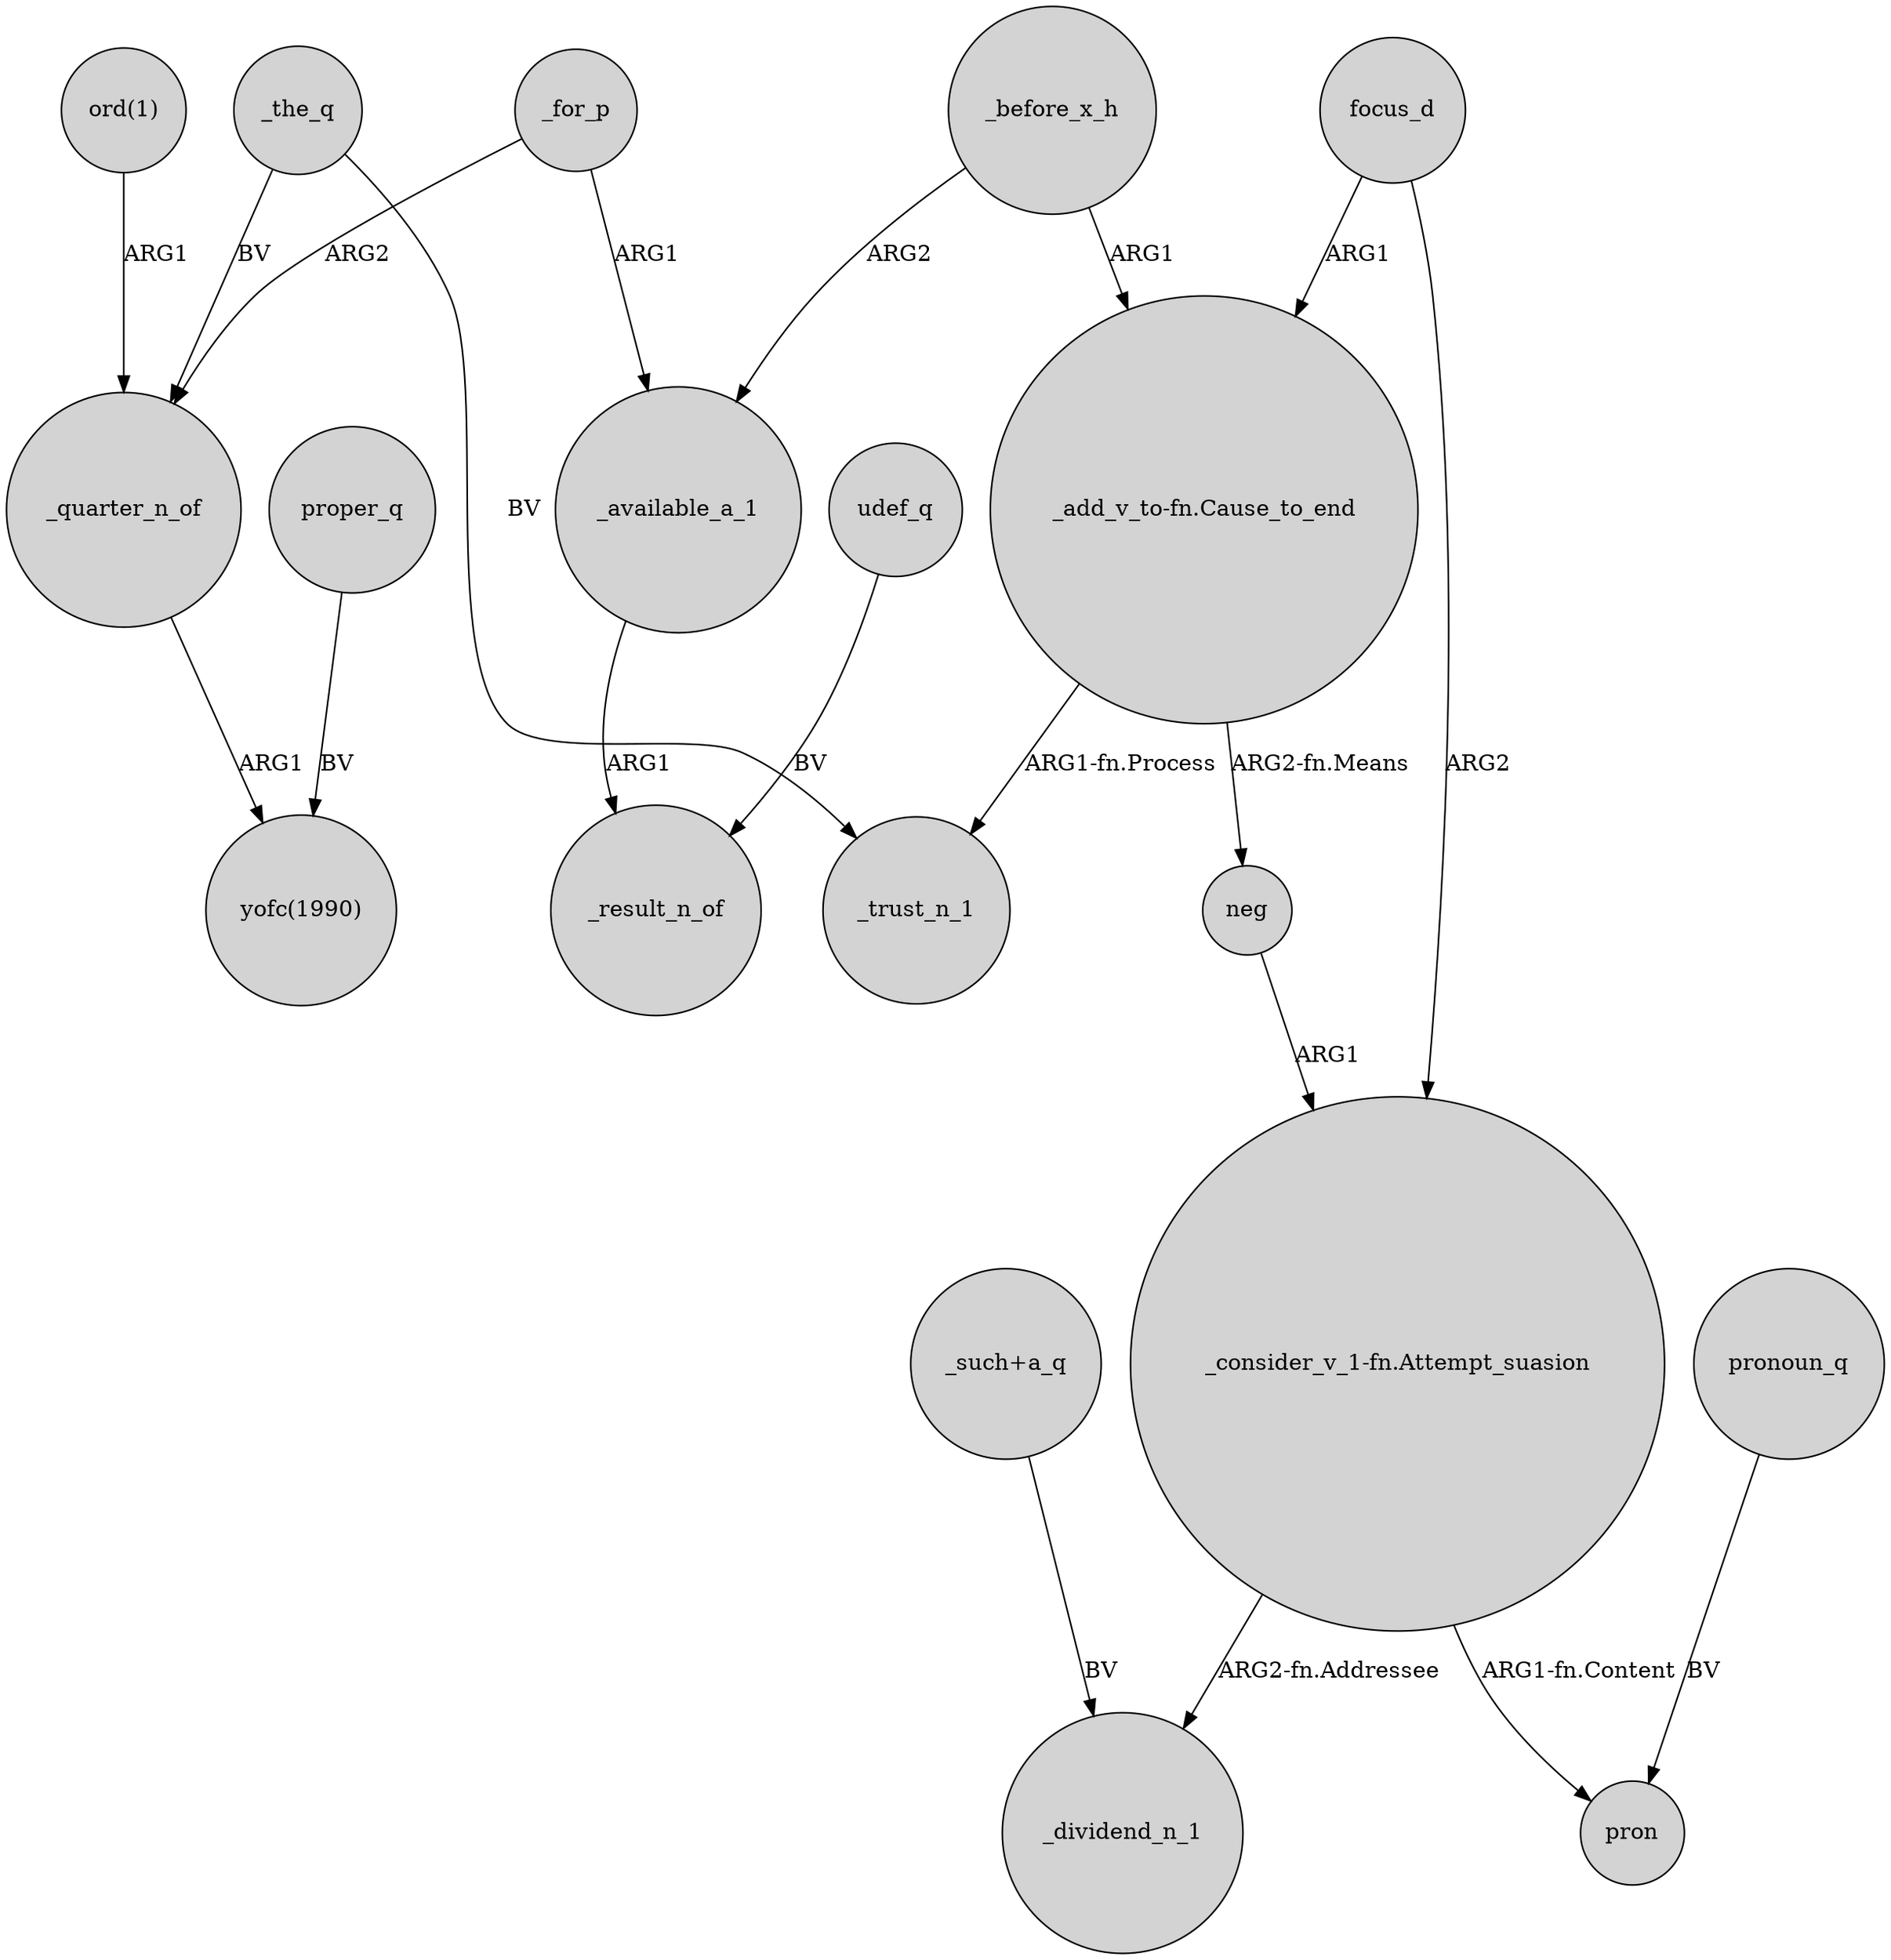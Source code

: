 digraph {
	node [shape=circle style=filled]
	"ord(1)" -> _quarter_n_of [label=ARG1]
	"_add_v_to-fn.Cause_to_end" -> neg [label="ARG2-fn.Means"]
	"_consider_v_1-fn.Attempt_suasion" -> _dividend_n_1 [label="ARG2-fn.Addressee"]
	focus_d -> "_add_v_to-fn.Cause_to_end" [label=ARG1]
	_before_x_h -> "_add_v_to-fn.Cause_to_end" [label=ARG1]
	_for_p -> _quarter_n_of [label=ARG2]
	"_consider_v_1-fn.Attempt_suasion" -> pron [label="ARG1-fn.Content"]
	"_such+a_q" -> _dividend_n_1 [label=BV]
	_the_q -> _quarter_n_of [label=BV]
	_before_x_h -> _available_a_1 [label=ARG2]
	_for_p -> _available_a_1 [label=ARG1]
	pronoun_q -> pron [label=BV]
	_the_q -> _trust_n_1 [label=BV]
	"_add_v_to-fn.Cause_to_end" -> _trust_n_1 [label="ARG1-fn.Process"]
	neg -> "_consider_v_1-fn.Attempt_suasion" [label=ARG1]
	proper_q -> "yofc(1990)" [label=BV]
	_available_a_1 -> _result_n_of [label=ARG1]
	_quarter_n_of -> "yofc(1990)" [label=ARG1]
	udef_q -> _result_n_of [label=BV]
	focus_d -> "_consider_v_1-fn.Attempt_suasion" [label=ARG2]
}

